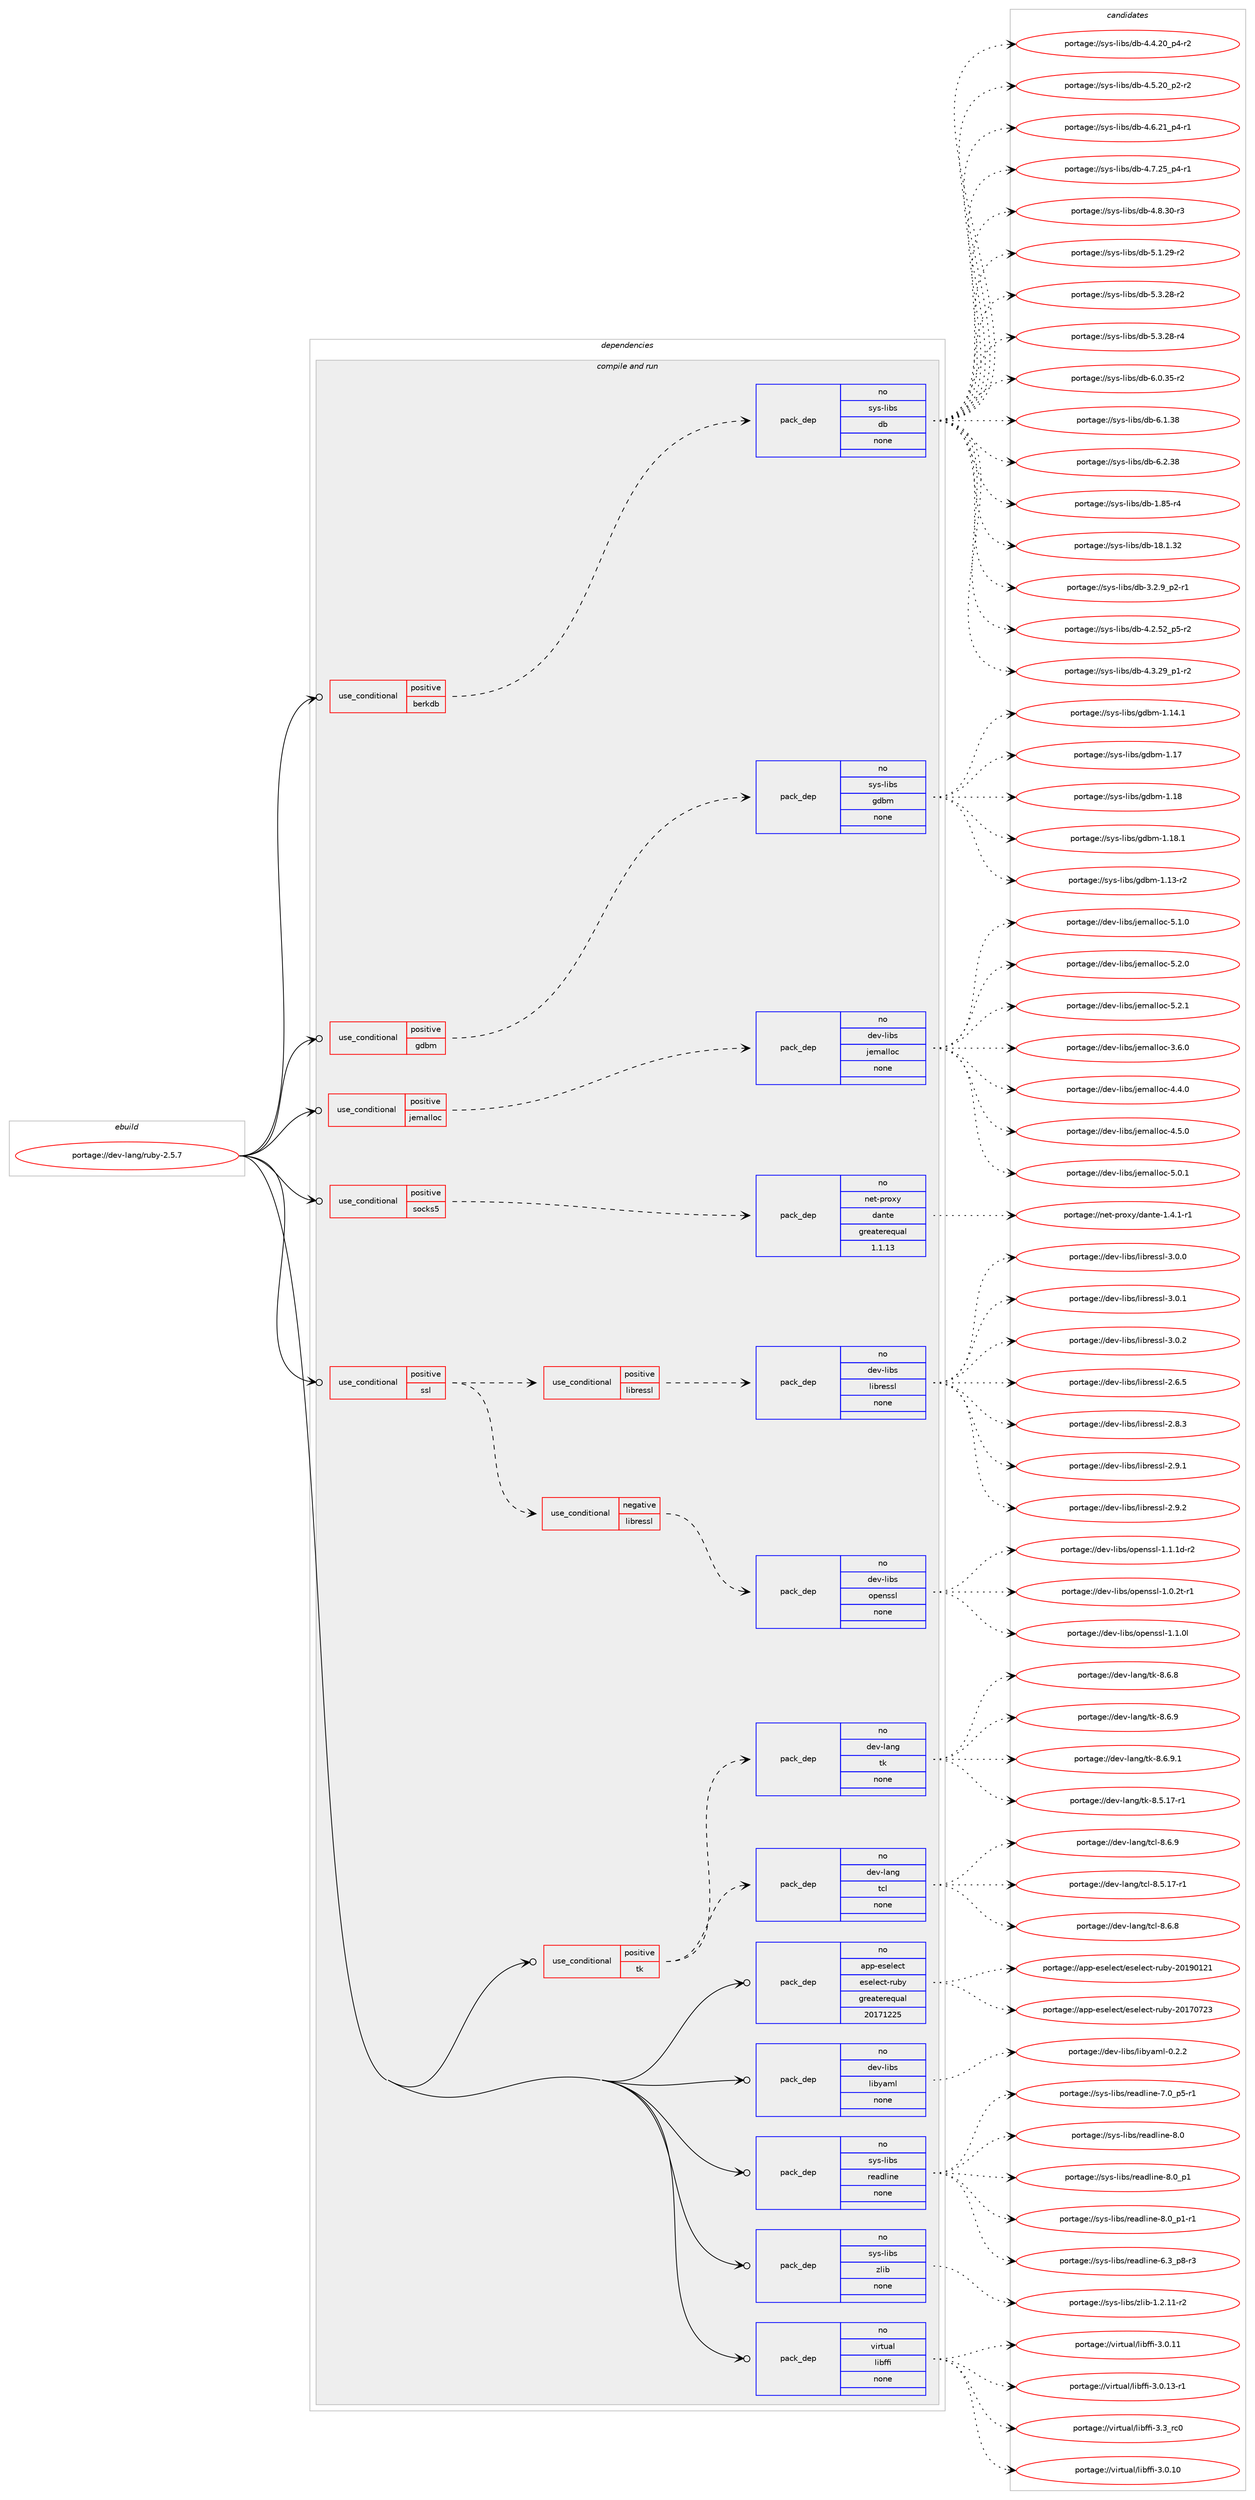 digraph prolog {

# *************
# Graph options
# *************

newrank=true;
concentrate=true;
compound=true;
graph [rankdir=LR,fontname=Helvetica,fontsize=10,ranksep=1.5];#, ranksep=2.5, nodesep=0.2];
edge  [arrowhead=vee];
node  [fontname=Helvetica,fontsize=10];

# **********
# The ebuild
# **********

subgraph cluster_leftcol {
color=gray;
rank=same;
label=<<i>ebuild</i>>;
id [label="portage://dev-lang/ruby-2.5.7", color=red, width=4, href="../dev-lang/ruby-2.5.7.svg"];
}

# ****************
# The dependencies
# ****************

subgraph cluster_midcol {
color=gray;
label=<<i>dependencies</i>>;
subgraph cluster_compile {
fillcolor="#eeeeee";
style=filled;
label=<<i>compile</i>>;
}
subgraph cluster_compileandrun {
fillcolor="#eeeeee";
style=filled;
label=<<i>compile and run</i>>;
subgraph cond20062 {
dependency96301 [label=<<TABLE BORDER="0" CELLBORDER="1" CELLSPACING="0" CELLPADDING="4"><TR><TD ROWSPAN="3" CELLPADDING="10">use_conditional</TD></TR><TR><TD>positive</TD></TR><TR><TD>berkdb</TD></TR></TABLE>>, shape=none, color=red];
subgraph pack73406 {
dependency96302 [label=<<TABLE BORDER="0" CELLBORDER="1" CELLSPACING="0" CELLPADDING="4" WIDTH="220"><TR><TD ROWSPAN="6" CELLPADDING="30">pack_dep</TD></TR><TR><TD WIDTH="110">no</TD></TR><TR><TD>sys-libs</TD></TR><TR><TD>db</TD></TR><TR><TD>none</TD></TR><TR><TD></TD></TR></TABLE>>, shape=none, color=blue];
}
dependency96301:e -> dependency96302:w [weight=20,style="dashed",arrowhead="vee"];
}
id:e -> dependency96301:w [weight=20,style="solid",arrowhead="odotvee"];
subgraph cond20063 {
dependency96303 [label=<<TABLE BORDER="0" CELLBORDER="1" CELLSPACING="0" CELLPADDING="4"><TR><TD ROWSPAN="3" CELLPADDING="10">use_conditional</TD></TR><TR><TD>positive</TD></TR><TR><TD>gdbm</TD></TR></TABLE>>, shape=none, color=red];
subgraph pack73407 {
dependency96304 [label=<<TABLE BORDER="0" CELLBORDER="1" CELLSPACING="0" CELLPADDING="4" WIDTH="220"><TR><TD ROWSPAN="6" CELLPADDING="30">pack_dep</TD></TR><TR><TD WIDTH="110">no</TD></TR><TR><TD>sys-libs</TD></TR><TR><TD>gdbm</TD></TR><TR><TD>none</TD></TR><TR><TD></TD></TR></TABLE>>, shape=none, color=blue];
}
dependency96303:e -> dependency96304:w [weight=20,style="dashed",arrowhead="vee"];
}
id:e -> dependency96303:w [weight=20,style="solid",arrowhead="odotvee"];
subgraph cond20064 {
dependency96305 [label=<<TABLE BORDER="0" CELLBORDER="1" CELLSPACING="0" CELLPADDING="4"><TR><TD ROWSPAN="3" CELLPADDING="10">use_conditional</TD></TR><TR><TD>positive</TD></TR><TR><TD>jemalloc</TD></TR></TABLE>>, shape=none, color=red];
subgraph pack73408 {
dependency96306 [label=<<TABLE BORDER="0" CELLBORDER="1" CELLSPACING="0" CELLPADDING="4" WIDTH="220"><TR><TD ROWSPAN="6" CELLPADDING="30">pack_dep</TD></TR><TR><TD WIDTH="110">no</TD></TR><TR><TD>dev-libs</TD></TR><TR><TD>jemalloc</TD></TR><TR><TD>none</TD></TR><TR><TD></TD></TR></TABLE>>, shape=none, color=blue];
}
dependency96305:e -> dependency96306:w [weight=20,style="dashed",arrowhead="vee"];
}
id:e -> dependency96305:w [weight=20,style="solid",arrowhead="odotvee"];
subgraph cond20065 {
dependency96307 [label=<<TABLE BORDER="0" CELLBORDER="1" CELLSPACING="0" CELLPADDING="4"><TR><TD ROWSPAN="3" CELLPADDING="10">use_conditional</TD></TR><TR><TD>positive</TD></TR><TR><TD>socks5</TD></TR></TABLE>>, shape=none, color=red];
subgraph pack73409 {
dependency96308 [label=<<TABLE BORDER="0" CELLBORDER="1" CELLSPACING="0" CELLPADDING="4" WIDTH="220"><TR><TD ROWSPAN="6" CELLPADDING="30">pack_dep</TD></TR><TR><TD WIDTH="110">no</TD></TR><TR><TD>net-proxy</TD></TR><TR><TD>dante</TD></TR><TR><TD>greaterequal</TD></TR><TR><TD>1.1.13</TD></TR></TABLE>>, shape=none, color=blue];
}
dependency96307:e -> dependency96308:w [weight=20,style="dashed",arrowhead="vee"];
}
id:e -> dependency96307:w [weight=20,style="solid",arrowhead="odotvee"];
subgraph cond20066 {
dependency96309 [label=<<TABLE BORDER="0" CELLBORDER="1" CELLSPACING="0" CELLPADDING="4"><TR><TD ROWSPAN="3" CELLPADDING="10">use_conditional</TD></TR><TR><TD>positive</TD></TR><TR><TD>ssl</TD></TR></TABLE>>, shape=none, color=red];
subgraph cond20067 {
dependency96310 [label=<<TABLE BORDER="0" CELLBORDER="1" CELLSPACING="0" CELLPADDING="4"><TR><TD ROWSPAN="3" CELLPADDING="10">use_conditional</TD></TR><TR><TD>negative</TD></TR><TR><TD>libressl</TD></TR></TABLE>>, shape=none, color=red];
subgraph pack73410 {
dependency96311 [label=<<TABLE BORDER="0" CELLBORDER="1" CELLSPACING="0" CELLPADDING="4" WIDTH="220"><TR><TD ROWSPAN="6" CELLPADDING="30">pack_dep</TD></TR><TR><TD WIDTH="110">no</TD></TR><TR><TD>dev-libs</TD></TR><TR><TD>openssl</TD></TR><TR><TD>none</TD></TR><TR><TD></TD></TR></TABLE>>, shape=none, color=blue];
}
dependency96310:e -> dependency96311:w [weight=20,style="dashed",arrowhead="vee"];
}
dependency96309:e -> dependency96310:w [weight=20,style="dashed",arrowhead="vee"];
subgraph cond20068 {
dependency96312 [label=<<TABLE BORDER="0" CELLBORDER="1" CELLSPACING="0" CELLPADDING="4"><TR><TD ROWSPAN="3" CELLPADDING="10">use_conditional</TD></TR><TR><TD>positive</TD></TR><TR><TD>libressl</TD></TR></TABLE>>, shape=none, color=red];
subgraph pack73411 {
dependency96313 [label=<<TABLE BORDER="0" CELLBORDER="1" CELLSPACING="0" CELLPADDING="4" WIDTH="220"><TR><TD ROWSPAN="6" CELLPADDING="30">pack_dep</TD></TR><TR><TD WIDTH="110">no</TD></TR><TR><TD>dev-libs</TD></TR><TR><TD>libressl</TD></TR><TR><TD>none</TD></TR><TR><TD></TD></TR></TABLE>>, shape=none, color=blue];
}
dependency96312:e -> dependency96313:w [weight=20,style="dashed",arrowhead="vee"];
}
dependency96309:e -> dependency96312:w [weight=20,style="dashed",arrowhead="vee"];
}
id:e -> dependency96309:w [weight=20,style="solid",arrowhead="odotvee"];
subgraph cond20069 {
dependency96314 [label=<<TABLE BORDER="0" CELLBORDER="1" CELLSPACING="0" CELLPADDING="4"><TR><TD ROWSPAN="3" CELLPADDING="10">use_conditional</TD></TR><TR><TD>positive</TD></TR><TR><TD>tk</TD></TR></TABLE>>, shape=none, color=red];
subgraph pack73412 {
dependency96315 [label=<<TABLE BORDER="0" CELLBORDER="1" CELLSPACING="0" CELLPADDING="4" WIDTH="220"><TR><TD ROWSPAN="6" CELLPADDING="30">pack_dep</TD></TR><TR><TD WIDTH="110">no</TD></TR><TR><TD>dev-lang</TD></TR><TR><TD>tcl</TD></TR><TR><TD>none</TD></TR><TR><TD></TD></TR></TABLE>>, shape=none, color=blue];
}
dependency96314:e -> dependency96315:w [weight=20,style="dashed",arrowhead="vee"];
subgraph pack73413 {
dependency96316 [label=<<TABLE BORDER="0" CELLBORDER="1" CELLSPACING="0" CELLPADDING="4" WIDTH="220"><TR><TD ROWSPAN="6" CELLPADDING="30">pack_dep</TD></TR><TR><TD WIDTH="110">no</TD></TR><TR><TD>dev-lang</TD></TR><TR><TD>tk</TD></TR><TR><TD>none</TD></TR><TR><TD></TD></TR></TABLE>>, shape=none, color=blue];
}
dependency96314:e -> dependency96316:w [weight=20,style="dashed",arrowhead="vee"];
}
id:e -> dependency96314:w [weight=20,style="solid",arrowhead="odotvee"];
subgraph pack73414 {
dependency96317 [label=<<TABLE BORDER="0" CELLBORDER="1" CELLSPACING="0" CELLPADDING="4" WIDTH="220"><TR><TD ROWSPAN="6" CELLPADDING="30">pack_dep</TD></TR><TR><TD WIDTH="110">no</TD></TR><TR><TD>app-eselect</TD></TR><TR><TD>eselect-ruby</TD></TR><TR><TD>greaterequal</TD></TR><TR><TD>20171225</TD></TR></TABLE>>, shape=none, color=blue];
}
id:e -> dependency96317:w [weight=20,style="solid",arrowhead="odotvee"];
subgraph pack73415 {
dependency96318 [label=<<TABLE BORDER="0" CELLBORDER="1" CELLSPACING="0" CELLPADDING="4" WIDTH="220"><TR><TD ROWSPAN="6" CELLPADDING="30">pack_dep</TD></TR><TR><TD WIDTH="110">no</TD></TR><TR><TD>dev-libs</TD></TR><TR><TD>libyaml</TD></TR><TR><TD>none</TD></TR><TR><TD></TD></TR></TABLE>>, shape=none, color=blue];
}
id:e -> dependency96318:w [weight=20,style="solid",arrowhead="odotvee"];
subgraph pack73416 {
dependency96319 [label=<<TABLE BORDER="0" CELLBORDER="1" CELLSPACING="0" CELLPADDING="4" WIDTH="220"><TR><TD ROWSPAN="6" CELLPADDING="30">pack_dep</TD></TR><TR><TD WIDTH="110">no</TD></TR><TR><TD>sys-libs</TD></TR><TR><TD>readline</TD></TR><TR><TD>none</TD></TR><TR><TD></TD></TR></TABLE>>, shape=none, color=blue];
}
id:e -> dependency96319:w [weight=20,style="solid",arrowhead="odotvee"];
subgraph pack73417 {
dependency96320 [label=<<TABLE BORDER="0" CELLBORDER="1" CELLSPACING="0" CELLPADDING="4" WIDTH="220"><TR><TD ROWSPAN="6" CELLPADDING="30">pack_dep</TD></TR><TR><TD WIDTH="110">no</TD></TR><TR><TD>sys-libs</TD></TR><TR><TD>zlib</TD></TR><TR><TD>none</TD></TR><TR><TD></TD></TR></TABLE>>, shape=none, color=blue];
}
id:e -> dependency96320:w [weight=20,style="solid",arrowhead="odotvee"];
subgraph pack73418 {
dependency96321 [label=<<TABLE BORDER="0" CELLBORDER="1" CELLSPACING="0" CELLPADDING="4" WIDTH="220"><TR><TD ROWSPAN="6" CELLPADDING="30">pack_dep</TD></TR><TR><TD WIDTH="110">no</TD></TR><TR><TD>virtual</TD></TR><TR><TD>libffi</TD></TR><TR><TD>none</TD></TR><TR><TD></TD></TR></TABLE>>, shape=none, color=blue];
}
id:e -> dependency96321:w [weight=20,style="solid",arrowhead="odotvee"];
}
subgraph cluster_run {
fillcolor="#eeeeee";
style=filled;
label=<<i>run</i>>;
}
}

# **************
# The candidates
# **************

subgraph cluster_choices {
rank=same;
color=gray;
label=<<i>candidates</i>>;

subgraph choice73406 {
color=black;
nodesep=1;
choiceportage1151211154510810598115471009845494656534511452 [label="portage://sys-libs/db-1.85-r4", color=red, width=4,href="../sys-libs/db-1.85-r4.svg"];
choiceportage115121115451081059811547100984549564649465150 [label="portage://sys-libs/db-18.1.32", color=red, width=4,href="../sys-libs/db-18.1.32.svg"];
choiceportage1151211154510810598115471009845514650465795112504511449 [label="portage://sys-libs/db-3.2.9_p2-r1", color=red, width=4,href="../sys-libs/db-3.2.9_p2-r1.svg"];
choiceportage115121115451081059811547100984552465046535095112534511450 [label="portage://sys-libs/db-4.2.52_p5-r2", color=red, width=4,href="../sys-libs/db-4.2.52_p5-r2.svg"];
choiceportage115121115451081059811547100984552465146505795112494511450 [label="portage://sys-libs/db-4.3.29_p1-r2", color=red, width=4,href="../sys-libs/db-4.3.29_p1-r2.svg"];
choiceportage115121115451081059811547100984552465246504895112524511450 [label="portage://sys-libs/db-4.4.20_p4-r2", color=red, width=4,href="../sys-libs/db-4.4.20_p4-r2.svg"];
choiceportage115121115451081059811547100984552465346504895112504511450 [label="portage://sys-libs/db-4.5.20_p2-r2", color=red, width=4,href="../sys-libs/db-4.5.20_p2-r2.svg"];
choiceportage115121115451081059811547100984552465446504995112524511449 [label="portage://sys-libs/db-4.6.21_p4-r1", color=red, width=4,href="../sys-libs/db-4.6.21_p4-r1.svg"];
choiceportage115121115451081059811547100984552465546505395112524511449 [label="portage://sys-libs/db-4.7.25_p4-r1", color=red, width=4,href="../sys-libs/db-4.7.25_p4-r1.svg"];
choiceportage11512111545108105981154710098455246564651484511451 [label="portage://sys-libs/db-4.8.30-r3", color=red, width=4,href="../sys-libs/db-4.8.30-r3.svg"];
choiceportage11512111545108105981154710098455346494650574511450 [label="portage://sys-libs/db-5.1.29-r2", color=red, width=4,href="../sys-libs/db-5.1.29-r2.svg"];
choiceportage11512111545108105981154710098455346514650564511450 [label="portage://sys-libs/db-5.3.28-r2", color=red, width=4,href="../sys-libs/db-5.3.28-r2.svg"];
choiceportage11512111545108105981154710098455346514650564511452 [label="portage://sys-libs/db-5.3.28-r4", color=red, width=4,href="../sys-libs/db-5.3.28-r4.svg"];
choiceportage11512111545108105981154710098455446484651534511450 [label="portage://sys-libs/db-6.0.35-r2", color=red, width=4,href="../sys-libs/db-6.0.35-r2.svg"];
choiceportage1151211154510810598115471009845544649465156 [label="portage://sys-libs/db-6.1.38", color=red, width=4,href="../sys-libs/db-6.1.38.svg"];
choiceportage1151211154510810598115471009845544650465156 [label="portage://sys-libs/db-6.2.38", color=red, width=4,href="../sys-libs/db-6.2.38.svg"];
dependency96302:e -> choiceportage1151211154510810598115471009845494656534511452:w [style=dotted,weight="100"];
dependency96302:e -> choiceportage115121115451081059811547100984549564649465150:w [style=dotted,weight="100"];
dependency96302:e -> choiceportage1151211154510810598115471009845514650465795112504511449:w [style=dotted,weight="100"];
dependency96302:e -> choiceportage115121115451081059811547100984552465046535095112534511450:w [style=dotted,weight="100"];
dependency96302:e -> choiceportage115121115451081059811547100984552465146505795112494511450:w [style=dotted,weight="100"];
dependency96302:e -> choiceportage115121115451081059811547100984552465246504895112524511450:w [style=dotted,weight="100"];
dependency96302:e -> choiceportage115121115451081059811547100984552465346504895112504511450:w [style=dotted,weight="100"];
dependency96302:e -> choiceportage115121115451081059811547100984552465446504995112524511449:w [style=dotted,weight="100"];
dependency96302:e -> choiceportage115121115451081059811547100984552465546505395112524511449:w [style=dotted,weight="100"];
dependency96302:e -> choiceportage11512111545108105981154710098455246564651484511451:w [style=dotted,weight="100"];
dependency96302:e -> choiceportage11512111545108105981154710098455346494650574511450:w [style=dotted,weight="100"];
dependency96302:e -> choiceportage11512111545108105981154710098455346514650564511450:w [style=dotted,weight="100"];
dependency96302:e -> choiceportage11512111545108105981154710098455346514650564511452:w [style=dotted,weight="100"];
dependency96302:e -> choiceportage11512111545108105981154710098455446484651534511450:w [style=dotted,weight="100"];
dependency96302:e -> choiceportage1151211154510810598115471009845544649465156:w [style=dotted,weight="100"];
dependency96302:e -> choiceportage1151211154510810598115471009845544650465156:w [style=dotted,weight="100"];
}
subgraph choice73407 {
color=black;
nodesep=1;
choiceportage1151211154510810598115471031009810945494649514511450 [label="portage://sys-libs/gdbm-1.13-r2", color=red, width=4,href="../sys-libs/gdbm-1.13-r2.svg"];
choiceportage1151211154510810598115471031009810945494649524649 [label="portage://sys-libs/gdbm-1.14.1", color=red, width=4,href="../sys-libs/gdbm-1.14.1.svg"];
choiceportage115121115451081059811547103100981094549464955 [label="portage://sys-libs/gdbm-1.17", color=red, width=4,href="../sys-libs/gdbm-1.17.svg"];
choiceportage115121115451081059811547103100981094549464956 [label="portage://sys-libs/gdbm-1.18", color=red, width=4,href="../sys-libs/gdbm-1.18.svg"];
choiceportage1151211154510810598115471031009810945494649564649 [label="portage://sys-libs/gdbm-1.18.1", color=red, width=4,href="../sys-libs/gdbm-1.18.1.svg"];
dependency96304:e -> choiceportage1151211154510810598115471031009810945494649514511450:w [style=dotted,weight="100"];
dependency96304:e -> choiceportage1151211154510810598115471031009810945494649524649:w [style=dotted,weight="100"];
dependency96304:e -> choiceportage115121115451081059811547103100981094549464955:w [style=dotted,weight="100"];
dependency96304:e -> choiceportage115121115451081059811547103100981094549464956:w [style=dotted,weight="100"];
dependency96304:e -> choiceportage1151211154510810598115471031009810945494649564649:w [style=dotted,weight="100"];
}
subgraph choice73408 {
color=black;
nodesep=1;
choiceportage1001011184510810598115471061011099710810811199455146544648 [label="portage://dev-libs/jemalloc-3.6.0", color=red, width=4,href="../dev-libs/jemalloc-3.6.0.svg"];
choiceportage1001011184510810598115471061011099710810811199455246524648 [label="portage://dev-libs/jemalloc-4.4.0", color=red, width=4,href="../dev-libs/jemalloc-4.4.0.svg"];
choiceportage1001011184510810598115471061011099710810811199455246534648 [label="portage://dev-libs/jemalloc-4.5.0", color=red, width=4,href="../dev-libs/jemalloc-4.5.0.svg"];
choiceportage1001011184510810598115471061011099710810811199455346484649 [label="portage://dev-libs/jemalloc-5.0.1", color=red, width=4,href="../dev-libs/jemalloc-5.0.1.svg"];
choiceportage1001011184510810598115471061011099710810811199455346494648 [label="portage://dev-libs/jemalloc-5.1.0", color=red, width=4,href="../dev-libs/jemalloc-5.1.0.svg"];
choiceportage1001011184510810598115471061011099710810811199455346504648 [label="portage://dev-libs/jemalloc-5.2.0", color=red, width=4,href="../dev-libs/jemalloc-5.2.0.svg"];
choiceportage1001011184510810598115471061011099710810811199455346504649 [label="portage://dev-libs/jemalloc-5.2.1", color=red, width=4,href="../dev-libs/jemalloc-5.2.1.svg"];
dependency96306:e -> choiceportage1001011184510810598115471061011099710810811199455146544648:w [style=dotted,weight="100"];
dependency96306:e -> choiceportage1001011184510810598115471061011099710810811199455246524648:w [style=dotted,weight="100"];
dependency96306:e -> choiceportage1001011184510810598115471061011099710810811199455246534648:w [style=dotted,weight="100"];
dependency96306:e -> choiceportage1001011184510810598115471061011099710810811199455346484649:w [style=dotted,weight="100"];
dependency96306:e -> choiceportage1001011184510810598115471061011099710810811199455346494648:w [style=dotted,weight="100"];
dependency96306:e -> choiceportage1001011184510810598115471061011099710810811199455346504648:w [style=dotted,weight="100"];
dependency96306:e -> choiceportage1001011184510810598115471061011099710810811199455346504649:w [style=dotted,weight="100"];
}
subgraph choice73409 {
color=black;
nodesep=1;
choiceportage1101011164511211411112012147100971101161014549465246494511449 [label="portage://net-proxy/dante-1.4.1-r1", color=red, width=4,href="../net-proxy/dante-1.4.1-r1.svg"];
dependency96308:e -> choiceportage1101011164511211411112012147100971101161014549465246494511449:w [style=dotted,weight="100"];
}
subgraph choice73410 {
color=black;
nodesep=1;
choiceportage1001011184510810598115471111121011101151151084549464846501164511449 [label="portage://dev-libs/openssl-1.0.2t-r1", color=red, width=4,href="../dev-libs/openssl-1.0.2t-r1.svg"];
choiceportage100101118451081059811547111112101110115115108454946494648108 [label="portage://dev-libs/openssl-1.1.0l", color=red, width=4,href="../dev-libs/openssl-1.1.0l.svg"];
choiceportage1001011184510810598115471111121011101151151084549464946491004511450 [label="portage://dev-libs/openssl-1.1.1d-r2", color=red, width=4,href="../dev-libs/openssl-1.1.1d-r2.svg"];
dependency96311:e -> choiceportage1001011184510810598115471111121011101151151084549464846501164511449:w [style=dotted,weight="100"];
dependency96311:e -> choiceportage100101118451081059811547111112101110115115108454946494648108:w [style=dotted,weight="100"];
dependency96311:e -> choiceportage1001011184510810598115471111121011101151151084549464946491004511450:w [style=dotted,weight="100"];
}
subgraph choice73411 {
color=black;
nodesep=1;
choiceportage10010111845108105981154710810598114101115115108455046544653 [label="portage://dev-libs/libressl-2.6.5", color=red, width=4,href="../dev-libs/libressl-2.6.5.svg"];
choiceportage10010111845108105981154710810598114101115115108455046564651 [label="portage://dev-libs/libressl-2.8.3", color=red, width=4,href="../dev-libs/libressl-2.8.3.svg"];
choiceportage10010111845108105981154710810598114101115115108455046574649 [label="portage://dev-libs/libressl-2.9.1", color=red, width=4,href="../dev-libs/libressl-2.9.1.svg"];
choiceportage10010111845108105981154710810598114101115115108455046574650 [label="portage://dev-libs/libressl-2.9.2", color=red, width=4,href="../dev-libs/libressl-2.9.2.svg"];
choiceportage10010111845108105981154710810598114101115115108455146484648 [label="portage://dev-libs/libressl-3.0.0", color=red, width=4,href="../dev-libs/libressl-3.0.0.svg"];
choiceportage10010111845108105981154710810598114101115115108455146484649 [label="portage://dev-libs/libressl-3.0.1", color=red, width=4,href="../dev-libs/libressl-3.0.1.svg"];
choiceportage10010111845108105981154710810598114101115115108455146484650 [label="portage://dev-libs/libressl-3.0.2", color=red, width=4,href="../dev-libs/libressl-3.0.2.svg"];
dependency96313:e -> choiceportage10010111845108105981154710810598114101115115108455046544653:w [style=dotted,weight="100"];
dependency96313:e -> choiceportage10010111845108105981154710810598114101115115108455046564651:w [style=dotted,weight="100"];
dependency96313:e -> choiceportage10010111845108105981154710810598114101115115108455046574649:w [style=dotted,weight="100"];
dependency96313:e -> choiceportage10010111845108105981154710810598114101115115108455046574650:w [style=dotted,weight="100"];
dependency96313:e -> choiceportage10010111845108105981154710810598114101115115108455146484648:w [style=dotted,weight="100"];
dependency96313:e -> choiceportage10010111845108105981154710810598114101115115108455146484649:w [style=dotted,weight="100"];
dependency96313:e -> choiceportage10010111845108105981154710810598114101115115108455146484650:w [style=dotted,weight="100"];
}
subgraph choice73412 {
color=black;
nodesep=1;
choiceportage10010111845108971101034711699108455646534649554511449 [label="portage://dev-lang/tcl-8.5.17-r1", color=red, width=4,href="../dev-lang/tcl-8.5.17-r1.svg"];
choiceportage10010111845108971101034711699108455646544656 [label="portage://dev-lang/tcl-8.6.8", color=red, width=4,href="../dev-lang/tcl-8.6.8.svg"];
choiceportage10010111845108971101034711699108455646544657 [label="portage://dev-lang/tcl-8.6.9", color=red, width=4,href="../dev-lang/tcl-8.6.9.svg"];
dependency96315:e -> choiceportage10010111845108971101034711699108455646534649554511449:w [style=dotted,weight="100"];
dependency96315:e -> choiceportage10010111845108971101034711699108455646544656:w [style=dotted,weight="100"];
dependency96315:e -> choiceportage10010111845108971101034711699108455646544657:w [style=dotted,weight="100"];
}
subgraph choice73413 {
color=black;
nodesep=1;
choiceportage100101118451089711010347116107455646534649554511449 [label="portage://dev-lang/tk-8.5.17-r1", color=red, width=4,href="../dev-lang/tk-8.5.17-r1.svg"];
choiceportage100101118451089711010347116107455646544656 [label="portage://dev-lang/tk-8.6.8", color=red, width=4,href="../dev-lang/tk-8.6.8.svg"];
choiceportage100101118451089711010347116107455646544657 [label="portage://dev-lang/tk-8.6.9", color=red, width=4,href="../dev-lang/tk-8.6.9.svg"];
choiceportage1001011184510897110103471161074556465446574649 [label="portage://dev-lang/tk-8.6.9.1", color=red, width=4,href="../dev-lang/tk-8.6.9.1.svg"];
dependency96316:e -> choiceportage100101118451089711010347116107455646534649554511449:w [style=dotted,weight="100"];
dependency96316:e -> choiceportage100101118451089711010347116107455646544656:w [style=dotted,weight="100"];
dependency96316:e -> choiceportage100101118451089711010347116107455646544657:w [style=dotted,weight="100"];
dependency96316:e -> choiceportage1001011184510897110103471161074556465446574649:w [style=dotted,weight="100"];
}
subgraph choice73414 {
color=black;
nodesep=1;
choiceportage97112112451011151011081019911647101115101108101991164511411798121455048495548555051 [label="portage://app-eselect/eselect-ruby-20170723", color=red, width=4,href="../app-eselect/eselect-ruby-20170723.svg"];
choiceportage97112112451011151011081019911647101115101108101991164511411798121455048495748495049 [label="portage://app-eselect/eselect-ruby-20190121", color=red, width=4,href="../app-eselect/eselect-ruby-20190121.svg"];
dependency96317:e -> choiceportage97112112451011151011081019911647101115101108101991164511411798121455048495548555051:w [style=dotted,weight="100"];
dependency96317:e -> choiceportage97112112451011151011081019911647101115101108101991164511411798121455048495748495049:w [style=dotted,weight="100"];
}
subgraph choice73415 {
color=black;
nodesep=1;
choiceportage1001011184510810598115471081059812197109108454846504650 [label="portage://dev-libs/libyaml-0.2.2", color=red, width=4,href="../dev-libs/libyaml-0.2.2.svg"];
dependency96318:e -> choiceportage1001011184510810598115471081059812197109108454846504650:w [style=dotted,weight="100"];
}
subgraph choice73416 {
color=black;
nodesep=1;
choiceportage115121115451081059811547114101971001081051101014554465195112564511451 [label="portage://sys-libs/readline-6.3_p8-r3", color=red, width=4,href="../sys-libs/readline-6.3_p8-r3.svg"];
choiceportage115121115451081059811547114101971001081051101014555464895112534511449 [label="portage://sys-libs/readline-7.0_p5-r1", color=red, width=4,href="../sys-libs/readline-7.0_p5-r1.svg"];
choiceportage1151211154510810598115471141019710010810511010145564648 [label="portage://sys-libs/readline-8.0", color=red, width=4,href="../sys-libs/readline-8.0.svg"];
choiceportage11512111545108105981154711410197100108105110101455646489511249 [label="portage://sys-libs/readline-8.0_p1", color=red, width=4,href="../sys-libs/readline-8.0_p1.svg"];
choiceportage115121115451081059811547114101971001081051101014556464895112494511449 [label="portage://sys-libs/readline-8.0_p1-r1", color=red, width=4,href="../sys-libs/readline-8.0_p1-r1.svg"];
dependency96319:e -> choiceportage115121115451081059811547114101971001081051101014554465195112564511451:w [style=dotted,weight="100"];
dependency96319:e -> choiceportage115121115451081059811547114101971001081051101014555464895112534511449:w [style=dotted,weight="100"];
dependency96319:e -> choiceportage1151211154510810598115471141019710010810511010145564648:w [style=dotted,weight="100"];
dependency96319:e -> choiceportage11512111545108105981154711410197100108105110101455646489511249:w [style=dotted,weight="100"];
dependency96319:e -> choiceportage115121115451081059811547114101971001081051101014556464895112494511449:w [style=dotted,weight="100"];
}
subgraph choice73417 {
color=black;
nodesep=1;
choiceportage11512111545108105981154712210810598454946504649494511450 [label="portage://sys-libs/zlib-1.2.11-r2", color=red, width=4,href="../sys-libs/zlib-1.2.11-r2.svg"];
dependency96320:e -> choiceportage11512111545108105981154712210810598454946504649494511450:w [style=dotted,weight="100"];
}
subgraph choice73418 {
color=black;
nodesep=1;
choiceportage11810511411611797108471081059810210210545514648464948 [label="portage://virtual/libffi-3.0.10", color=red, width=4,href="../virtual/libffi-3.0.10.svg"];
choiceportage11810511411611797108471081059810210210545514648464949 [label="portage://virtual/libffi-3.0.11", color=red, width=4,href="../virtual/libffi-3.0.11.svg"];
choiceportage118105114116117971084710810598102102105455146484649514511449 [label="portage://virtual/libffi-3.0.13-r1", color=red, width=4,href="../virtual/libffi-3.0.13-r1.svg"];
choiceportage11810511411611797108471081059810210210545514651951149948 [label="portage://virtual/libffi-3.3_rc0", color=red, width=4,href="../virtual/libffi-3.3_rc0.svg"];
dependency96321:e -> choiceportage11810511411611797108471081059810210210545514648464948:w [style=dotted,weight="100"];
dependency96321:e -> choiceportage11810511411611797108471081059810210210545514648464949:w [style=dotted,weight="100"];
dependency96321:e -> choiceportage118105114116117971084710810598102102105455146484649514511449:w [style=dotted,weight="100"];
dependency96321:e -> choiceportage11810511411611797108471081059810210210545514651951149948:w [style=dotted,weight="100"];
}
}

}
